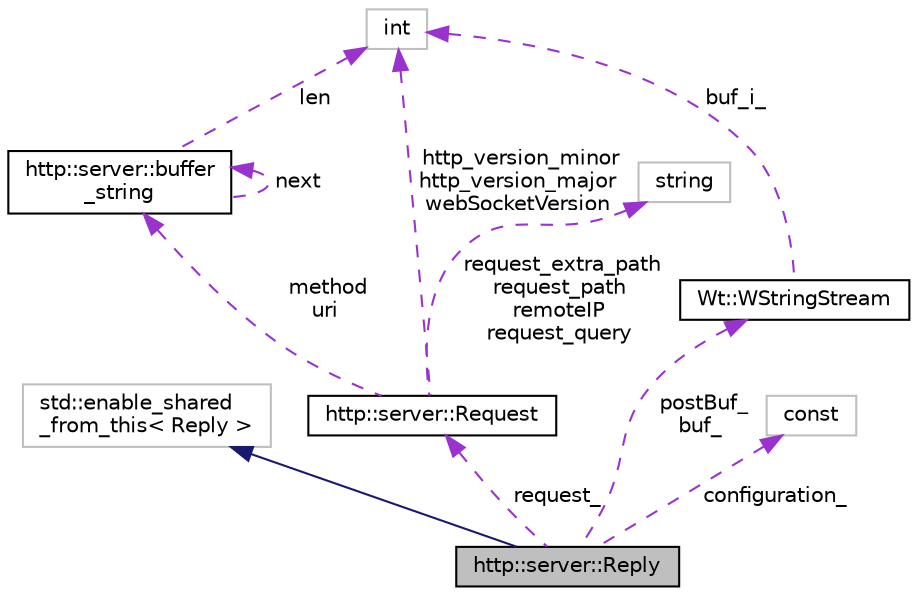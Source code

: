 digraph "http::server::Reply"
{
 // LATEX_PDF_SIZE
  edge [fontname="Helvetica",fontsize="10",labelfontname="Helvetica",labelfontsize="10"];
  node [fontname="Helvetica",fontsize="10",shape=record];
  Node1 [label="http::server::Reply",height=0.2,width=0.4,color="black", fillcolor="grey75", style="filled", fontcolor="black",tooltip=" "];
  Node2 -> Node1 [dir="back",color="midnightblue",fontsize="10",style="solid"];
  Node2 [label="std::enable_shared\l_from_this\< Reply \>",height=0.2,width=0.4,color="grey75", fillcolor="white", style="filled",tooltip=" "];
  Node3 -> Node1 [dir="back",color="darkorchid3",fontsize="10",style="dashed",label=" request_" ];
  Node3 [label="http::server::Request",height=0.2,width=0.4,color="black", fillcolor="white", style="filled",URL="$classhttp_1_1server_1_1Request.html",tooltip=" "];
  Node4 -> Node3 [dir="back",color="darkorchid3",fontsize="10",style="dashed",label=" http_version_minor\nhttp_version_major\nwebSocketVersion" ];
  Node4 [label="int",height=0.2,width=0.4,color="grey75", fillcolor="white", style="filled",tooltip=" "];
  Node5 -> Node3 [dir="back",color="darkorchid3",fontsize="10",style="dashed",label=" request_extra_path\nrequest_path\nremoteIP\nrequest_query" ];
  Node5 [label="string",height=0.2,width=0.4,color="grey75", fillcolor="white", style="filled",tooltip=" "];
  Node6 -> Node3 [dir="back",color="darkorchid3",fontsize="10",style="dashed",label=" method\nuri" ];
  Node6 [label="http::server::buffer\l_string",height=0.2,width=0.4,color="black", fillcolor="white", style="filled",URL="$structhttp_1_1server_1_1buffer__string.html",tooltip=" "];
  Node4 -> Node6 [dir="back",color="darkorchid3",fontsize="10",style="dashed",label=" len" ];
  Node6 -> Node6 [dir="back",color="darkorchid3",fontsize="10",style="dashed",label=" next" ];
  Node7 -> Node1 [dir="back",color="darkorchid3",fontsize="10",style="dashed",label=" postBuf_\nbuf_" ];
  Node7 [label="Wt::WStringStream",height=0.2,width=0.4,color="black", fillcolor="white", style="filled",URL="$classWt_1_1WStringStream.html",tooltip=" "];
  Node4 -> Node7 [dir="back",color="darkorchid3",fontsize="10",style="dashed",label=" buf_i_" ];
  Node8 -> Node1 [dir="back",color="darkorchid3",fontsize="10",style="dashed",label=" configuration_" ];
  Node8 [label="const",height=0.2,width=0.4,color="grey75", fillcolor="white", style="filled",tooltip=" "];
}
